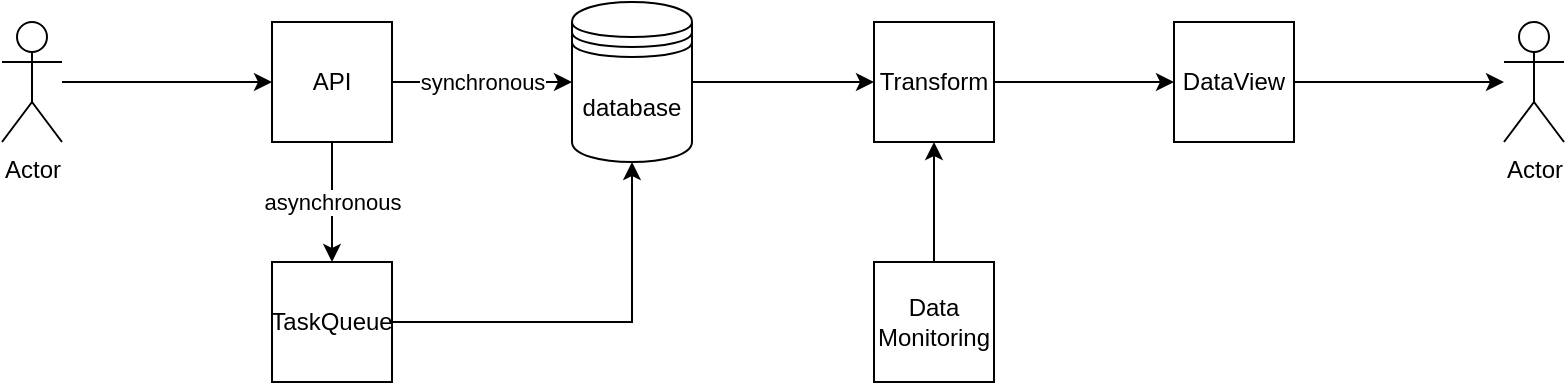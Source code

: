 <mxfile version="20.5.1" type="device"><diagram id="r7ToQM-ImJaJgwZpqy3L" name="Page-1"><mxGraphModel dx="1348" dy="793" grid="1" gridSize="10" guides="1" tooltips="1" connect="1" arrows="1" fold="1" page="1" pageScale="1" pageWidth="850" pageHeight="1100" math="0" shadow="0"><root><mxCell id="0"/><mxCell id="1" parent="0"/><mxCell id="4" style="edgeStyle=orthogonalEdgeStyle;rounded=0;orthogonalLoop=1;jettySize=auto;html=1;entryX=0;entryY=0.5;entryDx=0;entryDy=0;" parent="1" source="2" target="3" edge="1"><mxGeometry relative="1" as="geometry"/></mxCell><mxCell id="2" value="database" style="shape=datastore;whiteSpace=wrap;html=1;" parent="1" vertex="1"><mxGeometry x="320" y="60" width="60" height="80" as="geometry"/></mxCell><mxCell id="7" style="edgeStyle=orthogonalEdgeStyle;rounded=0;orthogonalLoop=1;jettySize=auto;html=1;entryX=0;entryY=0.5;entryDx=0;entryDy=0;" parent="1" source="3" target="6" edge="1"><mxGeometry relative="1" as="geometry"/></mxCell><mxCell id="3" value="Transform" style="whiteSpace=wrap;html=1;aspect=fixed;" parent="1" vertex="1"><mxGeometry x="471" y="70" width="60" height="60" as="geometry"/></mxCell><mxCell id="23" style="edgeStyle=orthogonalEdgeStyle;rounded=0;orthogonalLoop=1;jettySize=auto;html=1;" parent="1" source="6" target="22" edge="1"><mxGeometry relative="1" as="geometry"/></mxCell><mxCell id="6" value="DataView" style="whiteSpace=wrap;html=1;aspect=fixed;" parent="1" vertex="1"><mxGeometry x="621" y="70" width="60" height="60" as="geometry"/></mxCell><mxCell id="11" style="edgeStyle=orthogonalEdgeStyle;rounded=0;orthogonalLoop=1;jettySize=auto;html=1;entryX=0.5;entryY=1;entryDx=0;entryDy=0;" parent="1" source="10" target="3" edge="1"><mxGeometry relative="1" as="geometry"/></mxCell><mxCell id="10" value="Data Monitoring" style="whiteSpace=wrap;html=1;aspect=fixed;" parent="1" vertex="1"><mxGeometry x="471" y="190" width="60" height="60" as="geometry"/></mxCell><mxCell id="20" style="edgeStyle=orthogonalEdgeStyle;rounded=0;orthogonalLoop=1;jettySize=auto;html=1;entryX=0;entryY=0.5;entryDx=0;entryDy=0;" parent="1" source="16" target="18" edge="1"><mxGeometry relative="1" as="geometry"/></mxCell><mxCell id="16" value="Actor" style="shape=umlActor;verticalLabelPosition=bottom;verticalAlign=top;html=1;outlineConnect=0;" parent="1" vertex="1"><mxGeometry x="35" y="70" width="30" height="60" as="geometry"/></mxCell><mxCell id="19" value="synchronous" style="edgeStyle=orthogonalEdgeStyle;rounded=0;orthogonalLoop=1;jettySize=auto;html=1;entryX=0;entryY=0.5;entryDx=0;entryDy=0;" parent="1" source="18" target="2" edge="1"><mxGeometry relative="1" as="geometry"/></mxCell><mxCell id="26" value="asynchronous" style="edgeStyle=orthogonalEdgeStyle;rounded=0;orthogonalLoop=1;jettySize=auto;html=1;entryX=0.5;entryY=0;entryDx=0;entryDy=0;" parent="1" source="18" target="25" edge="1"><mxGeometry relative="1" as="geometry"/></mxCell><mxCell id="18" value="API" style="whiteSpace=wrap;html=1;aspect=fixed;" parent="1" vertex="1"><mxGeometry x="170" y="70" width="60" height="60" as="geometry"/></mxCell><mxCell id="22" value="Actor" style="shape=umlActor;verticalLabelPosition=bottom;verticalAlign=top;html=1;outlineConnect=0;" parent="1" vertex="1"><mxGeometry x="786" y="70" width="30" height="60" as="geometry"/></mxCell><mxCell id="28" style="edgeStyle=orthogonalEdgeStyle;rounded=0;orthogonalLoop=1;jettySize=auto;html=1;entryX=0.5;entryY=1;entryDx=0;entryDy=0;" parent="1" source="25" target="2" edge="1"><mxGeometry relative="1" as="geometry"/></mxCell><mxCell id="25" value="TaskQueue" style="whiteSpace=wrap;html=1;aspect=fixed;" parent="1" vertex="1"><mxGeometry x="170" y="190" width="60" height="60" as="geometry"/></mxCell></root></mxGraphModel></diagram></mxfile>